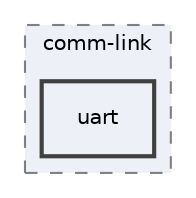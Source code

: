 digraph "software/src/comm-link/uart"
{
 // LATEX_PDF_SIZE
  edge [fontname="Helvetica",fontsize="10",labelfontname="Helvetica",labelfontsize="10"];
  node [fontname="Helvetica",fontsize="10",shape=record];
  compound=true
  subgraph clusterdir_99399cfc2f7f6262b4e0ebdb0ee9801b {
    graph [ bgcolor="#edf0f7", pencolor="grey50", style="filled,dashed,", label="comm-link", fontname="Helvetica", fontsize="10", URL="dir_99399cfc2f7f6262b4e0ebdb0ee9801b.html"]
  dir_f7499eb6cd47d081eb0cc34eb6dfead3 [shape=box, label="uart", style="filled,bold,", fillcolor="#edf0f7", color="grey25", URL="dir_f7499eb6cd47d081eb0cc34eb6dfead3.html"];
  }
}
